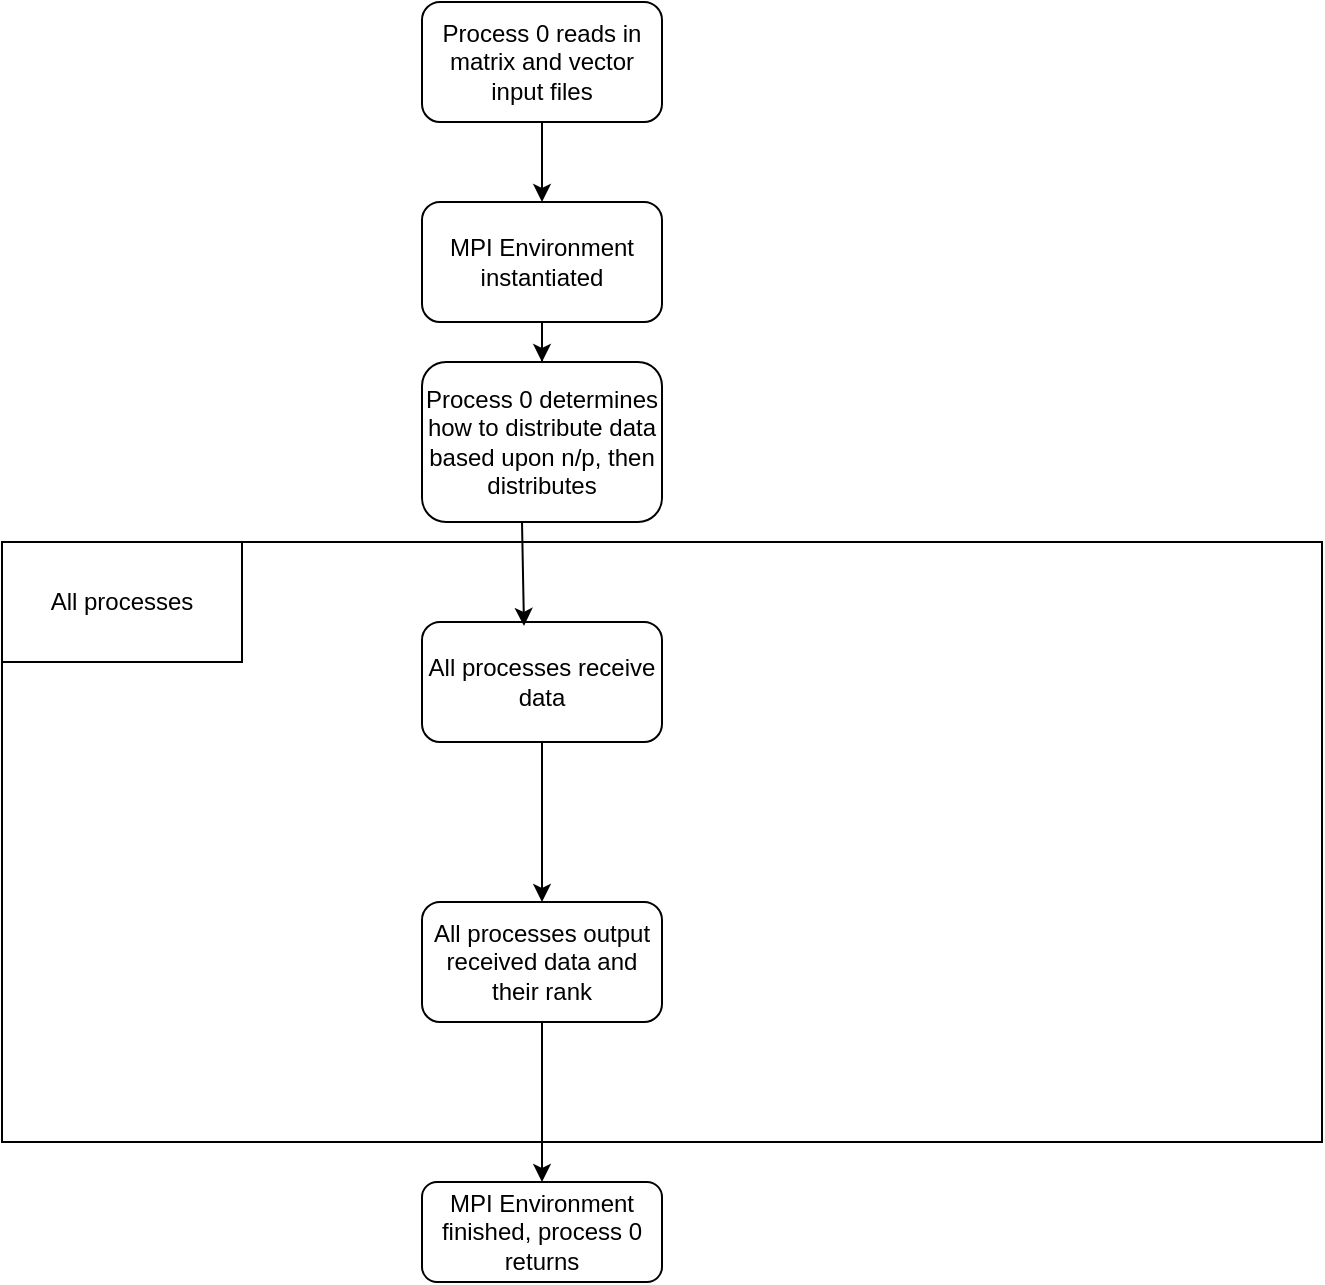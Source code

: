 <mxfile version="12.7.9" type="github">
  <diagram id="pQteEHY9sHOQ8PFJoPZ1" name="Page-1">
    <mxGraphModel dx="533" dy="610" grid="1" gridSize="10" guides="1" tooltips="1" connect="1" arrows="1" fold="1" page="1" pageScale="1" pageWidth="1700" pageHeight="1100" math="0" shadow="0">
      <root>
        <mxCell id="0" />
        <mxCell id="1" parent="0" />
        <mxCell id="1S23DLI9JxfCuROqcjVe-3" value="" style="edgeStyle=orthogonalEdgeStyle;rounded=0;orthogonalLoop=1;jettySize=auto;html=1;" edge="1" parent="1" source="1S23DLI9JxfCuROqcjVe-1" target="1S23DLI9JxfCuROqcjVe-2">
          <mxGeometry relative="1" as="geometry" />
        </mxCell>
        <mxCell id="1S23DLI9JxfCuROqcjVe-1" value="Process 0 reads in matrix and vector input files" style="rounded=1;whiteSpace=wrap;html=1;" vertex="1" parent="1">
          <mxGeometry x="220" y="10" width="120" height="60" as="geometry" />
        </mxCell>
        <mxCell id="1S23DLI9JxfCuROqcjVe-7" value="" style="edgeStyle=orthogonalEdgeStyle;rounded=0;orthogonalLoop=1;jettySize=auto;html=1;" edge="1" parent="1" source="1S23DLI9JxfCuROqcjVe-2" target="1S23DLI9JxfCuROqcjVe-6">
          <mxGeometry relative="1" as="geometry" />
        </mxCell>
        <mxCell id="1S23DLI9JxfCuROqcjVe-2" value="MPI Environment instantiated" style="rounded=1;whiteSpace=wrap;html=1;" vertex="1" parent="1">
          <mxGeometry x="220" y="110" width="120" height="60" as="geometry" />
        </mxCell>
        <mxCell id="1S23DLI9JxfCuROqcjVe-6" value="Process 0 determines how to distribute data based upon n/p, then distributes" style="rounded=1;whiteSpace=wrap;html=1;" vertex="1" parent="1">
          <mxGeometry x="220" y="190" width="120" height="80" as="geometry" />
        </mxCell>
        <mxCell id="1S23DLI9JxfCuROqcjVe-4" value="" style="rounded=0;whiteSpace=wrap;html=1;" vertex="1" parent="1">
          <mxGeometry x="10" y="280" width="660" height="300" as="geometry" />
        </mxCell>
        <mxCell id="1S23DLI9JxfCuROqcjVe-5" value="All processes" style="rounded=0;whiteSpace=wrap;html=1;" vertex="1" parent="1">
          <mxGeometry x="10" y="280" width="120" height="60" as="geometry" />
        </mxCell>
        <mxCell id="1S23DLI9JxfCuROqcjVe-13" value="" style="edgeStyle=orthogonalEdgeStyle;rounded=0;orthogonalLoop=1;jettySize=auto;html=1;" edge="1" parent="1" source="1S23DLI9JxfCuROqcjVe-9" target="1S23DLI9JxfCuROqcjVe-12">
          <mxGeometry relative="1" as="geometry" />
        </mxCell>
        <mxCell id="1S23DLI9JxfCuROqcjVe-9" value="All processes receive data" style="rounded=1;whiteSpace=wrap;html=1;" vertex="1" parent="1">
          <mxGeometry x="220" y="320" width="120" height="60" as="geometry" />
        </mxCell>
        <mxCell id="1S23DLI9JxfCuROqcjVe-15" value="" style="edgeStyle=orthogonalEdgeStyle;rounded=0;orthogonalLoop=1;jettySize=auto;html=1;" edge="1" parent="1" source="1S23DLI9JxfCuROqcjVe-12" target="1S23DLI9JxfCuROqcjVe-14">
          <mxGeometry relative="1" as="geometry" />
        </mxCell>
        <mxCell id="1S23DLI9JxfCuROqcjVe-12" value="All processes output received data and their rank" style="rounded=1;whiteSpace=wrap;html=1;" vertex="1" parent="1">
          <mxGeometry x="220" y="460" width="120" height="60" as="geometry" />
        </mxCell>
        <mxCell id="1S23DLI9JxfCuROqcjVe-14" value="MPI Environment finished, process 0 returns" style="rounded=1;whiteSpace=wrap;html=1;" vertex="1" parent="1">
          <mxGeometry x="220" y="600" width="120" height="50" as="geometry" />
        </mxCell>
        <mxCell id="1S23DLI9JxfCuROqcjVe-11" value="" style="endArrow=classic;html=1;entryX=0.425;entryY=0.033;entryDx=0;entryDy=0;entryPerimeter=0;" edge="1" parent="1" target="1S23DLI9JxfCuROqcjVe-9">
          <mxGeometry width="50" height="50" relative="1" as="geometry">
            <mxPoint x="270" y="270" as="sourcePoint" />
            <mxPoint x="320" y="220" as="targetPoint" />
          </mxGeometry>
        </mxCell>
      </root>
    </mxGraphModel>
  </diagram>
</mxfile>
